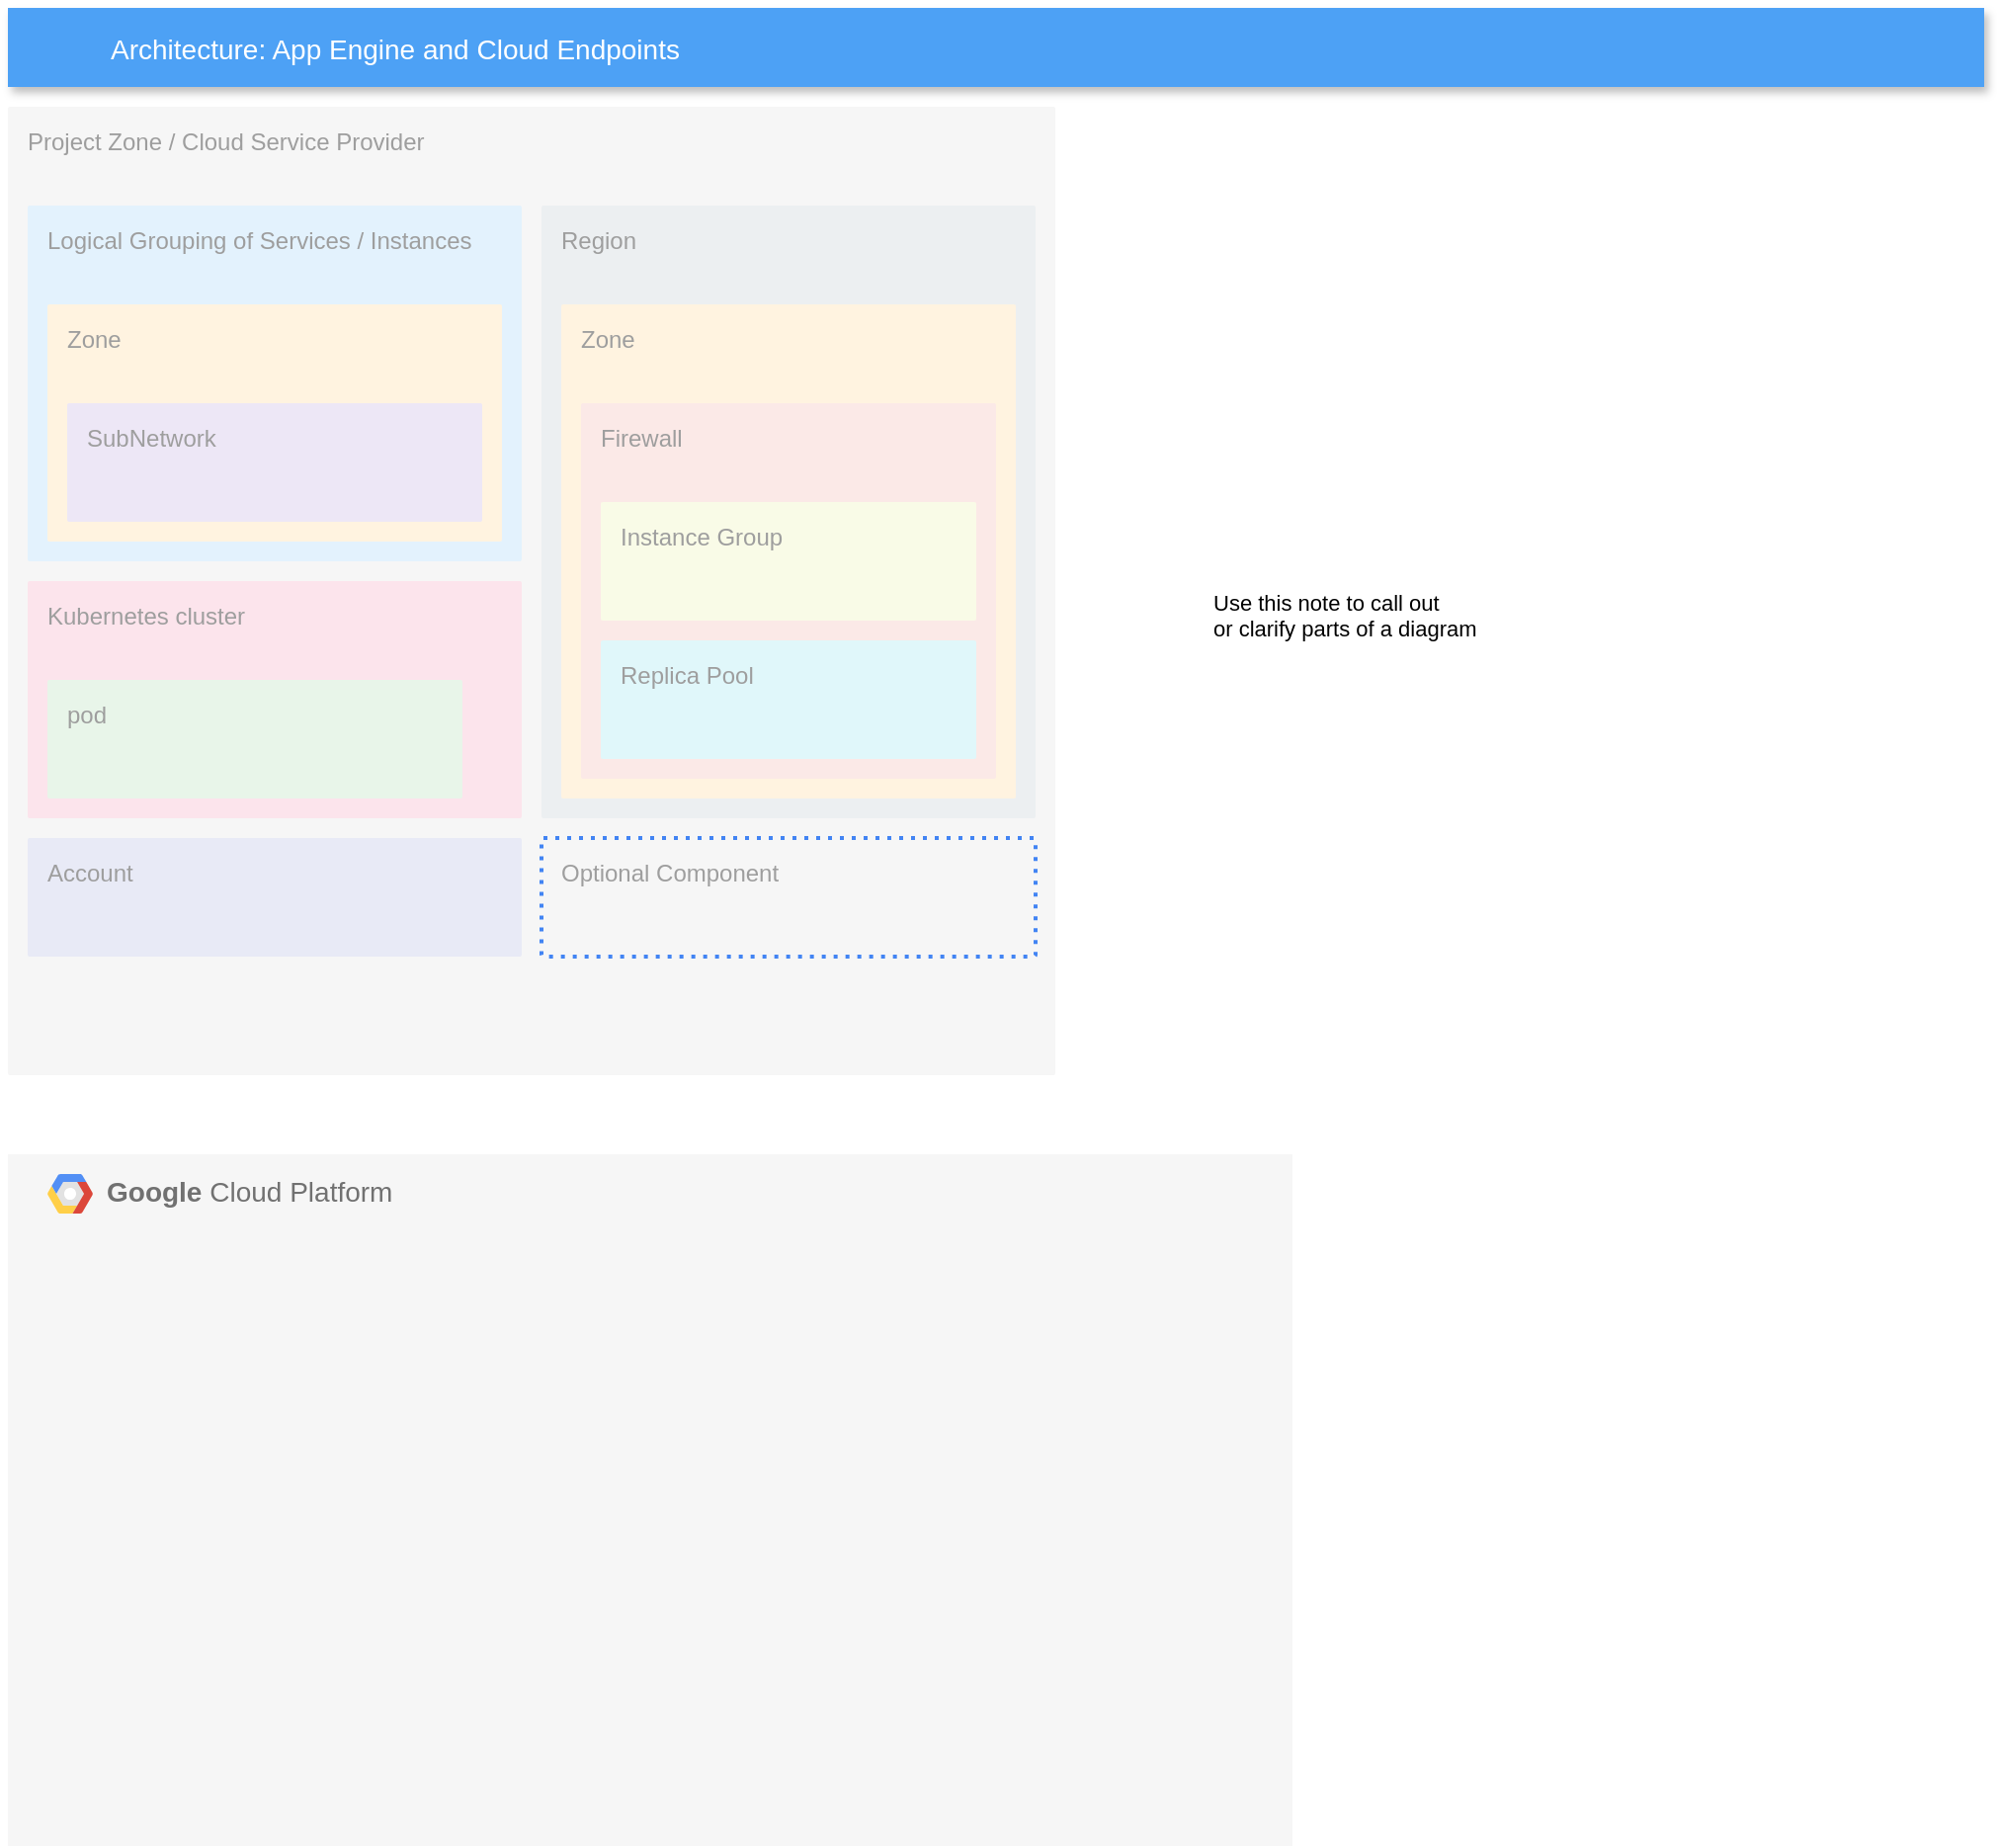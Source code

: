<mxfile version="20.2.0" type="github"><diagram id="Wib_XcXZj-G2LuQ2ZlHA" name="Page-1"><mxGraphModel dx="1422" dy="772" grid="1" gridSize="10" guides="1" tooltips="1" connect="1" arrows="1" fold="1" page="1" pageScale="1" pageWidth="827" pageHeight="1169" math="0" shadow="0"><root><mxCell id="0"/><mxCell id="1" parent="0"/><mxCell id="qawRxGYsKC8Agt1JKiKW-5" value="Project Zone / Cloud Service Provider" style="sketch=0;points=[[0,0,0],[0.25,0,0],[0.5,0,0],[0.75,0,0],[1,0,0],[1,0.25,0],[1,0.5,0],[1,0.75,0],[1,1,0],[0.75,1,0],[0.5,1,0],[0.25,1,0],[0,1,0],[0,0.75,0],[0,0.5,0],[0,0.25,0]];rounded=1;absoluteArcSize=1;arcSize=2;html=1;strokeColor=none;gradientColor=none;shadow=0;dashed=0;fontSize=12;fontColor=#9E9E9E;align=left;verticalAlign=top;spacing=10;spacingTop=-4;fillColor=#F6F6F6;" vertex="1" parent="1"><mxGeometry x="130" y="270" width="530" height="490" as="geometry"/></mxCell><mxCell id="qawRxGYsKC8Agt1JKiKW-6" value="Logical Grouping of Services / Instances" style="sketch=0;points=[[0,0,0],[0.25,0,0],[0.5,0,0],[0.75,0,0],[1,0,0],[1,0.25,0],[1,0.5,0],[1,0.75,0],[1,1,0],[0.75,1,0],[0.5,1,0],[0.25,1,0],[0,1,0],[0,0.75,0],[0,0.5,0],[0,0.25,0]];rounded=1;absoluteArcSize=1;arcSize=2;html=1;strokeColor=none;gradientColor=none;shadow=0;dashed=0;fontSize=12;fontColor=#9E9E9E;align=left;verticalAlign=top;spacing=10;spacingTop=-4;fillColor=#E3F2FD;" vertex="1" parent="qawRxGYsKC8Agt1JKiKW-5"><mxGeometry width="250" height="180" relative="1" as="geometry"><mxPoint x="10" y="50" as="offset"/></mxGeometry></mxCell><mxCell id="qawRxGYsKC8Agt1JKiKW-7" value="Zone" style="sketch=0;points=[[0,0,0],[0.25,0,0],[0.5,0,0],[0.75,0,0],[1,0,0],[1,0.25,0],[1,0.5,0],[1,0.75,0],[1,1,0],[0.75,1,0],[0.5,1,0],[0.25,1,0],[0,1,0],[0,0.75,0],[0,0.5,0],[0,0.25,0]];rounded=1;absoluteArcSize=1;arcSize=2;html=1;strokeColor=none;gradientColor=none;shadow=0;dashed=0;fontSize=12;fontColor=#9E9E9E;align=left;verticalAlign=top;spacing=10;spacingTop=-4;fillColor=#FFF3E0;" vertex="1" parent="qawRxGYsKC8Agt1JKiKW-6"><mxGeometry width="230" height="120" relative="1" as="geometry"><mxPoint x="10" y="50" as="offset"/></mxGeometry></mxCell><mxCell id="qawRxGYsKC8Agt1JKiKW-8" value="SubNetwork" style="sketch=0;points=[[0,0,0],[0.25,0,0],[0.5,0,0],[0.75,0,0],[1,0,0],[1,0.25,0],[1,0.5,0],[1,0.75,0],[1,1,0],[0.75,1,0],[0.5,1,0],[0.25,1,0],[0,1,0],[0,0.75,0],[0,0.5,0],[0,0.25,0]];rounded=1;absoluteArcSize=1;arcSize=2;html=1;strokeColor=none;gradientColor=none;shadow=0;dashed=0;fontSize=12;fontColor=#9E9E9E;align=left;verticalAlign=top;spacing=10;spacingTop=-4;fillColor=#EDE7F6;" vertex="1" parent="qawRxGYsKC8Agt1JKiKW-7"><mxGeometry width="210" height="60" relative="1" as="geometry"><mxPoint x="10" y="50" as="offset"/></mxGeometry></mxCell><mxCell id="qawRxGYsKC8Agt1JKiKW-9" value="Kubernetes cluster" style="sketch=0;points=[[0,0,0],[0.25,0,0],[0.5,0,0],[0.75,0,0],[1,0,0],[1,0.25,0],[1,0.5,0],[1,0.75,0],[1,1,0],[0.75,1,0],[0.5,1,0],[0.25,1,0],[0,1,0],[0,0.75,0],[0,0.5,0],[0,0.25,0]];rounded=1;absoluteArcSize=1;arcSize=2;html=1;strokeColor=none;gradientColor=none;shadow=0;dashed=0;fontSize=12;fontColor=#9E9E9E;align=left;verticalAlign=top;spacing=10;spacingTop=-4;fillColor=#FCE4EC;" vertex="1" parent="qawRxGYsKC8Agt1JKiKW-5"><mxGeometry width="250" height="120" relative="1" as="geometry"><mxPoint x="10" y="240" as="offset"/></mxGeometry></mxCell><mxCell id="qawRxGYsKC8Agt1JKiKW-10" value="pod" style="sketch=0;points=[[0,0,0],[0.25,0,0],[0.5,0,0],[0.75,0,0],[1,0,0],[1,0.25,0],[1,0.5,0],[1,0.75,0],[1,1,0],[0.75,1,0],[0.5,1,0],[0.25,1,0],[0,1,0],[0,0.75,0],[0,0.5,0],[0,0.25,0]];rounded=1;absoluteArcSize=1;arcSize=2;html=1;strokeColor=none;gradientColor=none;shadow=0;dashed=0;fontSize=12;fontColor=#9E9E9E;align=left;verticalAlign=top;spacing=10;spacingTop=-4;fillColor=#E8F5E9;" vertex="1" parent="qawRxGYsKC8Agt1JKiKW-9"><mxGeometry width="210" height="60" relative="1" as="geometry"><mxPoint x="10" y="50" as="offset"/></mxGeometry></mxCell><mxCell id="qawRxGYsKC8Agt1JKiKW-11" value="Account" style="sketch=0;points=[[0,0,0],[0.25,0,0],[0.5,0,0],[0.75,0,0],[1,0,0],[1,0.25,0],[1,0.5,0],[1,0.75,0],[1,1,0],[0.75,1,0],[0.5,1,0],[0.25,1,0],[0,1,0],[0,0.75,0],[0,0.5,0],[0,0.25,0]];rounded=1;absoluteArcSize=1;arcSize=2;html=1;strokeColor=none;gradientColor=none;shadow=0;dashed=0;fontSize=12;fontColor=#9E9E9E;align=left;verticalAlign=top;spacing=10;spacingTop=-4;fillColor=#E8EAF6;" vertex="1" parent="qawRxGYsKC8Agt1JKiKW-5"><mxGeometry width="250" height="60" relative="1" as="geometry"><mxPoint x="10" y="370" as="offset"/></mxGeometry></mxCell><mxCell id="qawRxGYsKC8Agt1JKiKW-12" value="Region" style="sketch=0;points=[[0,0,0],[0.25,0,0],[0.5,0,0],[0.75,0,0],[1,0,0],[1,0.25,0],[1,0.5,0],[1,0.75,0],[1,1,0],[0.75,1,0],[0.5,1,0],[0.25,1,0],[0,1,0],[0,0.75,0],[0,0.5,0],[0,0.25,0]];rounded=1;absoluteArcSize=1;arcSize=2;html=1;strokeColor=none;gradientColor=none;shadow=0;dashed=0;fontSize=12;fontColor=#9E9E9E;align=left;verticalAlign=top;spacing=10;spacingTop=-4;fillColor=#ECEFF1;" vertex="1" parent="qawRxGYsKC8Agt1JKiKW-5"><mxGeometry width="250" height="310" relative="1" as="geometry"><mxPoint x="270" y="50" as="offset"/></mxGeometry></mxCell><mxCell id="qawRxGYsKC8Agt1JKiKW-13" value="Zone" style="sketch=0;points=[[0,0,0],[0.25,0,0],[0.5,0,0],[0.75,0,0],[1,0,0],[1,0.25,0],[1,0.5,0],[1,0.75,0],[1,1,0],[0.75,1,0],[0.5,1,0],[0.25,1,0],[0,1,0],[0,0.75,0],[0,0.5,0],[0,0.25,0]];rounded=1;absoluteArcSize=1;arcSize=2;html=1;strokeColor=none;gradientColor=none;shadow=0;dashed=0;fontSize=12;fontColor=#9E9E9E;align=left;verticalAlign=top;spacing=10;spacingTop=-4;fillColor=#FFF3E0;" vertex="1" parent="qawRxGYsKC8Agt1JKiKW-12"><mxGeometry width="230" height="250" relative="1" as="geometry"><mxPoint x="10" y="50" as="offset"/></mxGeometry></mxCell><mxCell id="qawRxGYsKC8Agt1JKiKW-14" value="Firewall" style="sketch=0;points=[[0,0,0],[0.25,0,0],[0.5,0,0],[0.75,0,0],[1,0,0],[1,0.25,0],[1,0.5,0],[1,0.75,0],[1,1,0],[0.75,1,0],[0.5,1,0],[0.25,1,0],[0,1,0],[0,0.75,0],[0,0.5,0],[0,0.25,0]];rounded=1;absoluteArcSize=1;arcSize=2;html=1;strokeColor=none;gradientColor=none;shadow=0;dashed=0;fontSize=12;fontColor=#9E9E9E;align=left;verticalAlign=top;spacing=10;spacingTop=-4;fillColor=#FBE9E7;" vertex="1" parent="qawRxGYsKC8Agt1JKiKW-13"><mxGeometry width="210" height="190" relative="1" as="geometry"><mxPoint x="10" y="50" as="offset"/></mxGeometry></mxCell><mxCell id="qawRxGYsKC8Agt1JKiKW-15" value="Instance Group" style="sketch=0;points=[[0,0,0],[0.25,0,0],[0.5,0,0],[0.75,0,0],[1,0,0],[1,0.25,0],[1,0.5,0],[1,0.75,0],[1,1,0],[0.75,1,0],[0.5,1,0],[0.25,1,0],[0,1,0],[0,0.75,0],[0,0.5,0],[0,0.25,0]];rounded=1;absoluteArcSize=1;arcSize=2;html=1;strokeColor=none;gradientColor=none;shadow=0;dashed=0;fontSize=12;fontColor=#9E9E9E;align=left;verticalAlign=top;spacing=10;spacingTop=-4;fillColor=#F9FBE7;" vertex="1" parent="qawRxGYsKC8Agt1JKiKW-14"><mxGeometry width="190" height="60" relative="1" as="geometry"><mxPoint x="10" y="50" as="offset"/></mxGeometry></mxCell><mxCell id="qawRxGYsKC8Agt1JKiKW-16" value="Replica Pool" style="sketch=0;points=[[0,0,0],[0.25,0,0],[0.5,0,0],[0.75,0,0],[1,0,0],[1,0.25,0],[1,0.5,0],[1,0.75,0],[1,1,0],[0.75,1,0],[0.5,1,0],[0.25,1,0],[0,1,0],[0,0.75,0],[0,0.5,0],[0,0.25,0]];rounded=1;absoluteArcSize=1;arcSize=2;html=1;strokeColor=none;gradientColor=none;shadow=0;dashed=0;fontSize=12;fontColor=#9E9E9E;align=left;verticalAlign=top;spacing=10;spacingTop=-4;fillColor=#E0F7FA;" vertex="1" parent="qawRxGYsKC8Agt1JKiKW-14"><mxGeometry width="190" height="60" relative="1" as="geometry"><mxPoint x="10" y="120" as="offset"/></mxGeometry></mxCell><mxCell id="qawRxGYsKC8Agt1JKiKW-17" value="Optional Component" style="rounded=1;absoluteArcSize=1;arcSize=2;html=1;strokeColor=none;gradientColor=none;shadow=0;dashed=1;strokeColor=#4284F3;fontSize=12;fontColor=#9E9E9E;align=left;verticalAlign=top;spacing=10;spacingTop=-4;fillColor=none;dashPattern=1 2;strokeWidth=2;" vertex="1" parent="qawRxGYsKC8Agt1JKiKW-5"><mxGeometry width="250" height="60" relative="1" as="geometry"><mxPoint x="270" y="370" as="offset"/></mxGeometry></mxCell><mxCell id="qawRxGYsKC8Agt1JKiKW-18" value="&lt;b&gt;Google &lt;/b&gt;Cloud Platform" style="fillColor=#F6F6F6;strokeColor=none;shadow=0;gradientColor=none;fontSize=14;align=left;spacing=10;fontColor=#717171;9E9E9E;verticalAlign=top;spacingTop=-4;fontStyle=0;spacingLeft=40;html=1;" vertex="1" parent="1"><mxGeometry x="130" y="800" width="650" height="350" as="geometry"/></mxCell><mxCell id="qawRxGYsKC8Agt1JKiKW-19" value="" style="shape=mxgraph.gcp2.google_cloud_platform;fillColor=#F6F6F6;strokeColor=none;shadow=0;gradientColor=none;" vertex="1" parent="qawRxGYsKC8Agt1JKiKW-18"><mxGeometry width="23" height="20" relative="1" as="geometry"><mxPoint x="20" y="10" as="offset"/></mxGeometry></mxCell><mxCell id="qawRxGYsKC8Agt1JKiKW-20" value="Architecture: App Engine and Cloud Endpoints" style="fillColor=#4DA1F5;strokeColor=none;shadow=1;gradientColor=none;fontSize=14;align=left;spacingLeft=50;fontColor=#ffffff;" vertex="1" parent="1"><mxGeometry x="130" y="220" width="1000" height="40" as="geometry"/></mxCell><mxCell id="qawRxGYsKC8Agt1JKiKW-21" value="Use this note to call out&#10;or clarify parts of a diagram" style="strokeColor=none;shadow=0;gradientColor=none;fontSize=11;align=left;spacing=10;fontColor=#;9E9E9E;verticalAlign=top;spacingTop=100;" vertex="1" parent="1"><mxGeometry x="730" y="400" width="250" height="190" as="geometry"/></mxCell></root></mxGraphModel></diagram></mxfile>